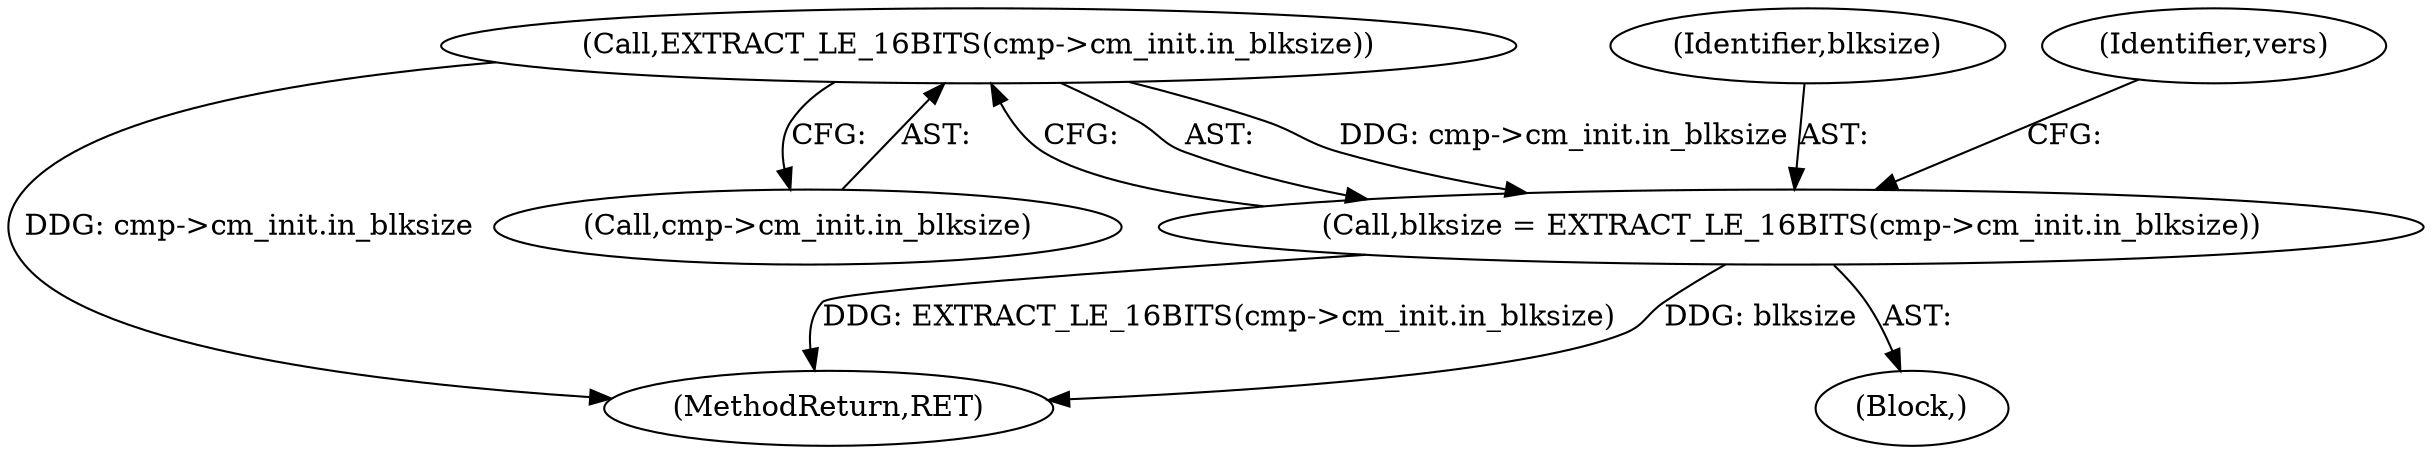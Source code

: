 digraph "0_tcpdump_c6e0531b5def26ecf912e8de6ade86cbdaed3751_0@pointer" {
"1000180" [label="(Call,EXTRACT_LE_16BITS(cmp->cm_init.in_blksize))"];
"1000178" [label="(Call,blksize = EXTRACT_LE_16BITS(cmp->cm_init.in_blksize))"];
"1000722" [label="(MethodReturn,RET)"];
"1000179" [label="(Identifier,blksize)"];
"1000187" [label="(Identifier,vers)"];
"1000180" [label="(Call,EXTRACT_LE_16BITS(cmp->cm_init.in_blksize))"];
"1000146" [label="(Block,)"];
"1000178" [label="(Call,blksize = EXTRACT_LE_16BITS(cmp->cm_init.in_blksize))"];
"1000181" [label="(Call,cmp->cm_init.in_blksize)"];
"1000180" -> "1000178"  [label="AST: "];
"1000180" -> "1000181"  [label="CFG: "];
"1000181" -> "1000180"  [label="AST: "];
"1000178" -> "1000180"  [label="CFG: "];
"1000180" -> "1000722"  [label="DDG: cmp->cm_init.in_blksize"];
"1000180" -> "1000178"  [label="DDG: cmp->cm_init.in_blksize"];
"1000178" -> "1000146"  [label="AST: "];
"1000179" -> "1000178"  [label="AST: "];
"1000187" -> "1000178"  [label="CFG: "];
"1000178" -> "1000722"  [label="DDG: blksize"];
"1000178" -> "1000722"  [label="DDG: EXTRACT_LE_16BITS(cmp->cm_init.in_blksize)"];
}
